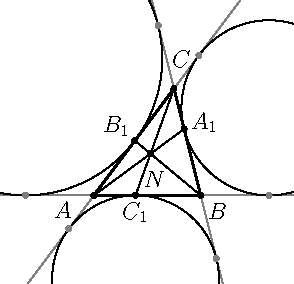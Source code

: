 import geometry;

size(0, 5cm);

point
    pA = (0,0), pB = (4,0), pC = (3,4);

triangle triABC = triangle(pA, pB, pC);

point
    pA1 = extouch(triABC.BC).A,
    pB1 = extouch(triABC.CA).B,
    pC1 = extouch(triABC.AB).C,
    pN = extension(pA, pA1, pB, pB1);

pen gray = gray(0.5);

draw(line(pB, pC), gray);
draw(line(pC, pA), gray);
draw(line(pA, pB), gray);

clipdraw(excircle(triABC.BC)); //, gray
clipdraw(excircle(triABC.CA)); //, gray
clipdraw(excircle(triABC.AB)); //, gray

dot(extouch(triABC.BC), gray);
dot(extouch(triABC.CA), gray);
dot(extouch(triABC.AB), gray);

draw(pA--pB--pC--cycle, linewidth(1));

draw(pA--pA1 ^^ pB--pB1 ^^ pC--pC1);

dot(Label("$A$",   pA, 3.0WSW+0.5SW));
dot(Label("$B$",   pB, 1.5SE));
dot(Label("$C$",   pC, 1.8NNE+1.3N));
dot(Label("$N$",  pN, 1.5S+SSE));

dot(Label("$A_1$", pA1, ENE));
dot(Label("$B_1$", pB1, NW));
dot(Label("$C_1$", pC1, S));

pen borderpen = invisible+linewidth(25);

dot(extouch(triABC.BC), borderpen);
dot(extouch(triABC.CA), borderpen);
dot(extouch(triABC.AB), borderpen);

